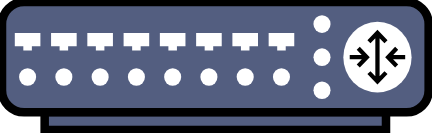 <mxfile version="14.6.6" type="github">
  <diagram id="IkkS6vIG6xOGo_jpHFe4" name="Page-1">
    <mxGraphModel dx="-112" dy="736" grid="0" gridSize="10" guides="1" tooltips="1" connect="1" arrows="1" fold="1" page="0" pageScale="1" pageWidth="1500" pageHeight="830" math="0" shadow="0">
      <root>
        <mxCell id="0" />
        <mxCell id="1" parent="0" />
        <mxCell id="nL5D4vybWRLOkt3Ejln--1" value="" style="fontColor=#0066CC;verticalAlign=top;verticalLabelPosition=bottom;labelPosition=center;align=center;html=1;outlineConnect=0;gradientColor=none;gradientDirection=north;strokeWidth=2;shape=mxgraph.networks.router;fillColor=#535E80;" vertex="1" parent="1">
          <mxGeometry x="710" y="-280" width="213.33" height="64" as="geometry" />
        </mxCell>
      </root>
    </mxGraphModel>
  </diagram>
</mxfile>
